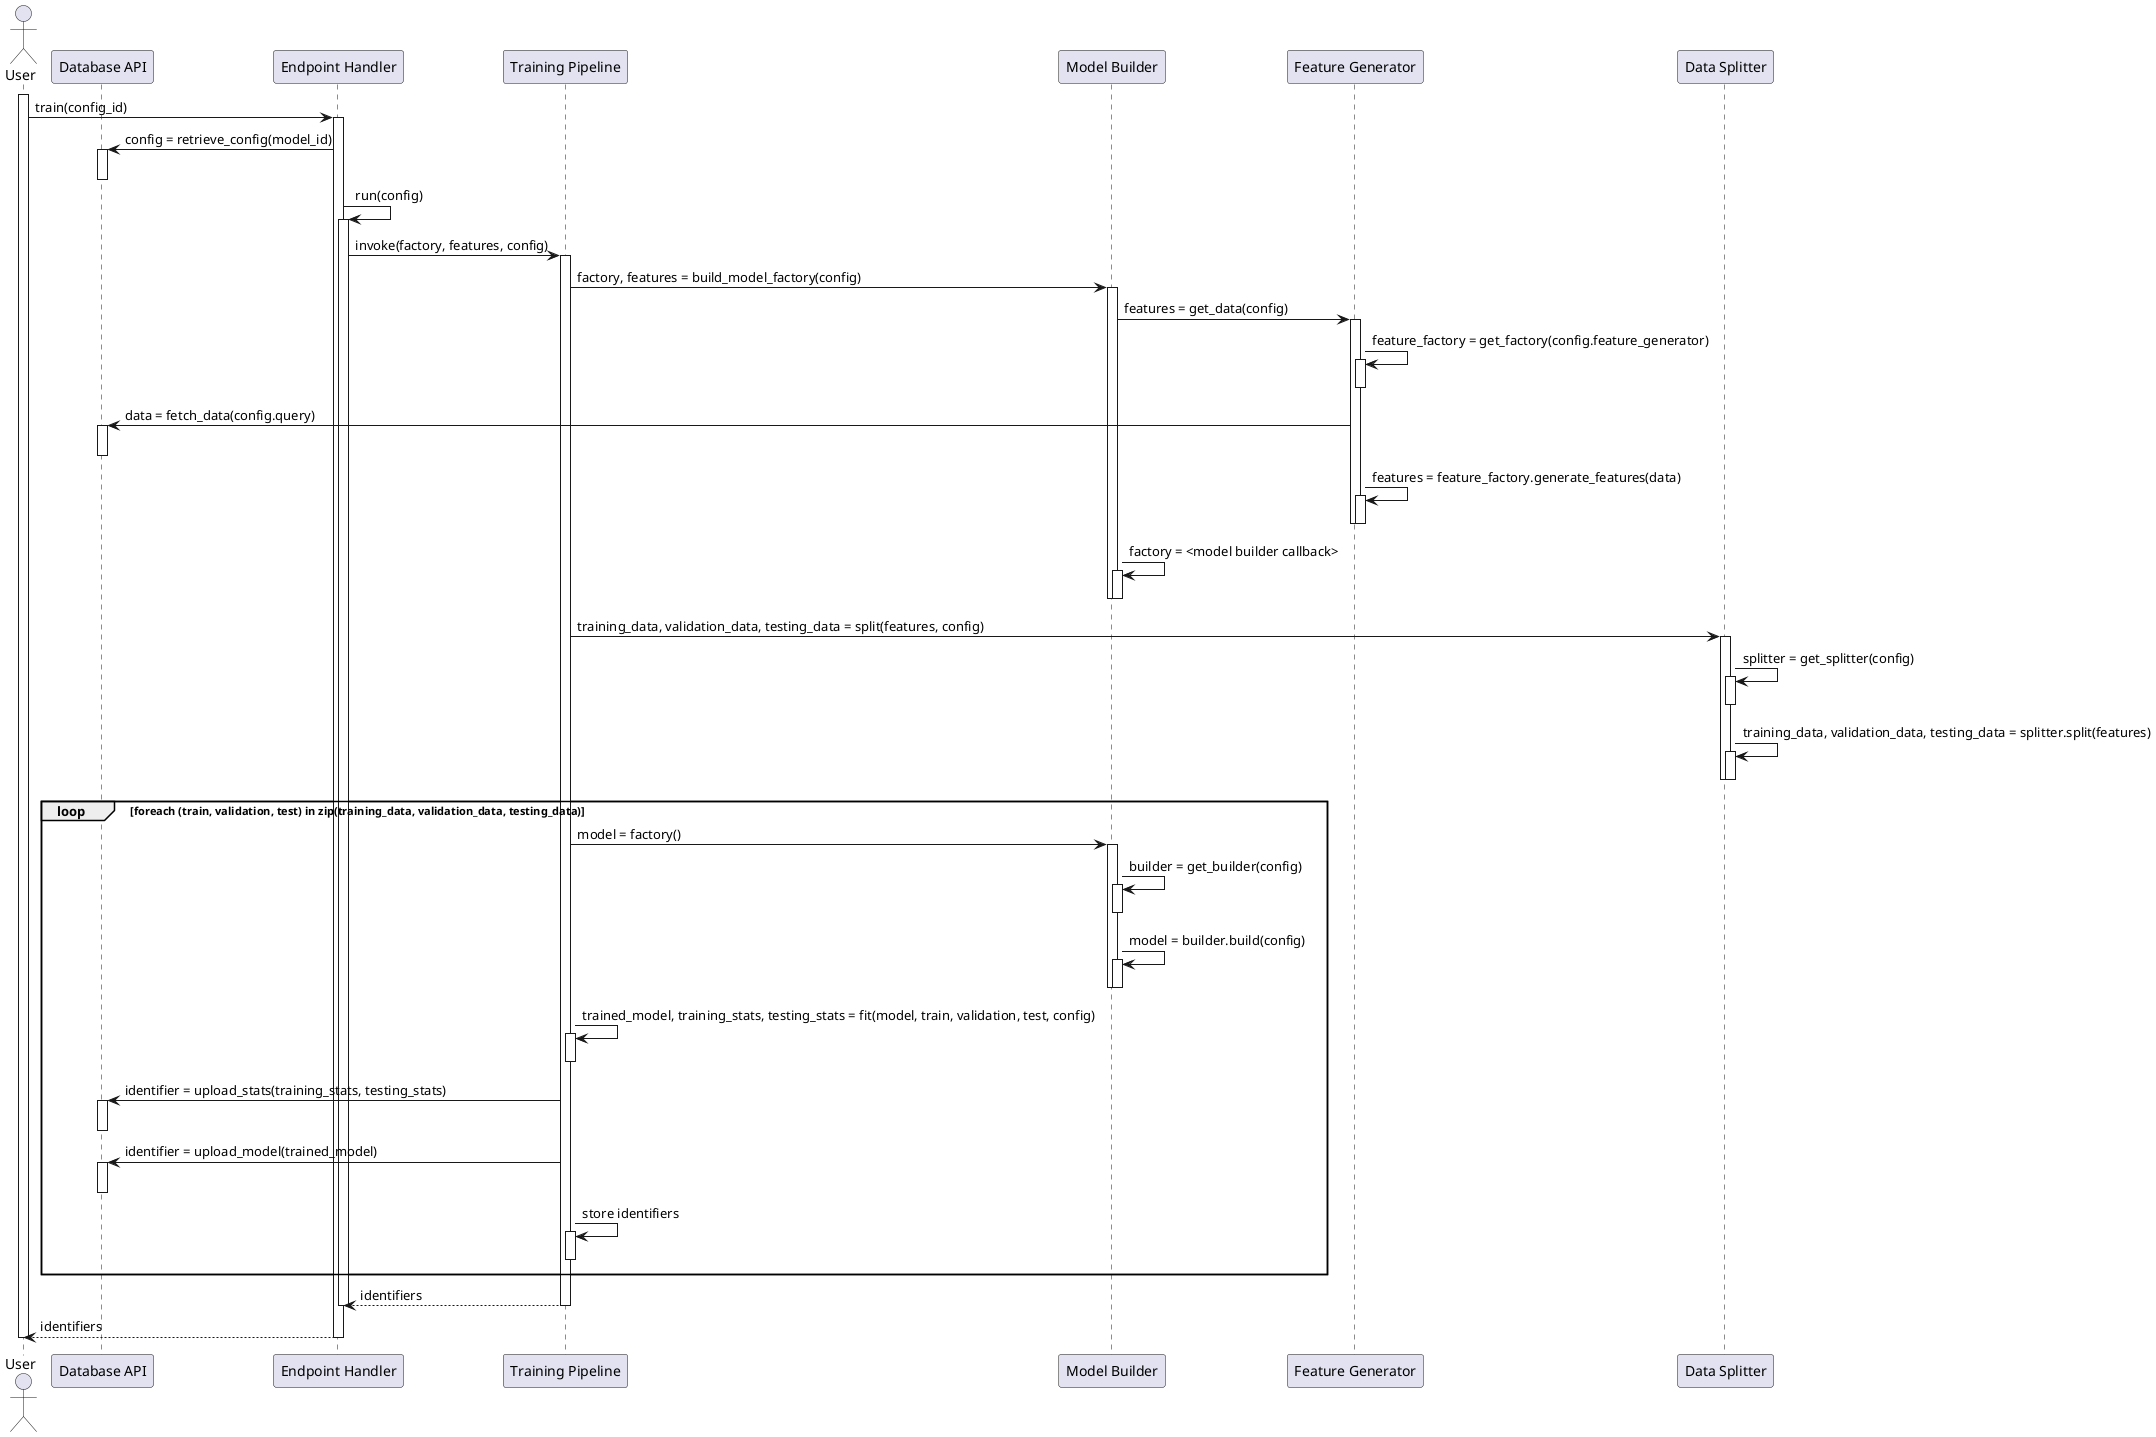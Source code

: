 @startuml "training"

actor "User" as User
participant "Database API" as DBApi 
participant "Endpoint Handler" as Endpoint
participant "Training Pipeline" as TrainingPipeline 
participant "Model Builder" as ModelBuilder
participant "Feature Generator" as FeatureGenerator
participant "Data Splitter" as Splitter  


activate User 
User -> Endpoint: train(config_id)
    activate Endpoint 
    Endpoint -> DBApi: config = retrieve_config(model_id)
        activate DBApi
        deactivate DBApi
    Endpoint -> Endpoint: run(config)
        activate Endpoint
        Endpoint -> TrainingPipeline: invoke(factory, features, config)
            activate TrainingPipeline
            TrainingPipeline -> ModelBuilder: factory, features = build_model_factory(config)
            activate ModelBuilder
            ModelBuilder -> FeatureGenerator: features = get_data(config)
                activate FeatureGenerator
                FeatureGenerator -> FeatureGenerator: feature_factory = get_factory(config.feature_generator)
                    activate FeatureGenerator
                    deactivate FeatureGenerator
                FeatureGenerator -> DBApi: data = fetch_data(config.query)
                    activate DBApi
                    deactivate DBApi
                FeatureGenerator -> FeatureGenerator: features = feature_factory.generate_features(data)
                    activate FeatureGenerator
                    deactivate FeatureGenerator
                deactivate FeatureGenerator
            ModelBuilder -> ModelBuilder: factory = <model builder callback>
                activate ModelBuilder
                deactivate ModelBuilder
            deactivate ModelBuilder
            TrainingPipeline -> Splitter: training_data, validation_data, testing_data = split(features, config)
                activate Splitter
                Splitter -> Splitter: splitter = get_splitter(config)
                    activate Splitter
                    deactivate Splitter
                Splitter -> Splitter: training_data, validation_data, testing_data = splitter.split(features)
                    activate Splitter
                    deactivate Splitter
                deactivate Splitter
            loop foreach (train, validation, test) in zip(training_data, validation_data, testing_data)
                TrainingPipeline -> ModelBuilder: model = factory()
                    activate ModelBuilder
                    ModelBuilder -> ModelBuilder: builder = get_builder(config)
                        activate ModelBuilder
                        deactivate ModelBuilder
                    ModelBuilder -> ModelBuilder: model = builder.build(config)
                        activate ModelBuilder
                        deactivate ModelBuilder
                    deactivate ModelBuilder
                TrainingPipeline -> TrainingPipeline: trained_model, training_stats, testing_stats = fit(model, train, validation, test, config)
                    activate TrainingPipeline
                    deactivate TrainingPipeline
                TrainingPipeline -> DBApi: identifier = upload_stats(training_stats, testing_stats)
                    activate DBApi
                    deactivate DBApi
                TrainingPipeline -> DBApi: identifier = upload_model(trained_model)
                    activate DBApi
                    deactivate DBApi
                TrainingPipeline -> TrainingPipeline: store identifiers
                    activate TrainingPipeline
                    deactivate TrainingPipeline
            end loop
        Endpoint <-- TrainingPipeline: identifiers
        deactivate TrainingPipeline
        deactivate Endpoint
User <-- Endpoint: identifiers
deactivate Endpoint
deactivate User 

@enduml 